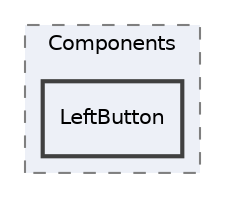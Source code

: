 digraph "Editor/UI/Components/LeftButton"
{
 // LATEX_PDF_SIZE
  edge [fontname="Helvetica",fontsize="10",labelfontname="Helvetica",labelfontsize="10"];
  node [fontname="Helvetica",fontsize="10",shape=record];
  compound=true
  subgraph clusterdir_923fa9d008c2aca82a70b1951296c9a0 {
    graph [ bgcolor="#edf0f7", pencolor="grey50", style="filled,dashed,", label="Components", fontname="Helvetica", fontsize="10", URL="dir_923fa9d008c2aca82a70b1951296c9a0.html"]
  dir_7627b9a4c65397380d2181c22611cc23 [shape=box, label="LeftButton", style="filled,bold,", fillcolor="#edf0f7", color="grey25", URL="dir_7627b9a4c65397380d2181c22611cc23.html"];
  }
}
